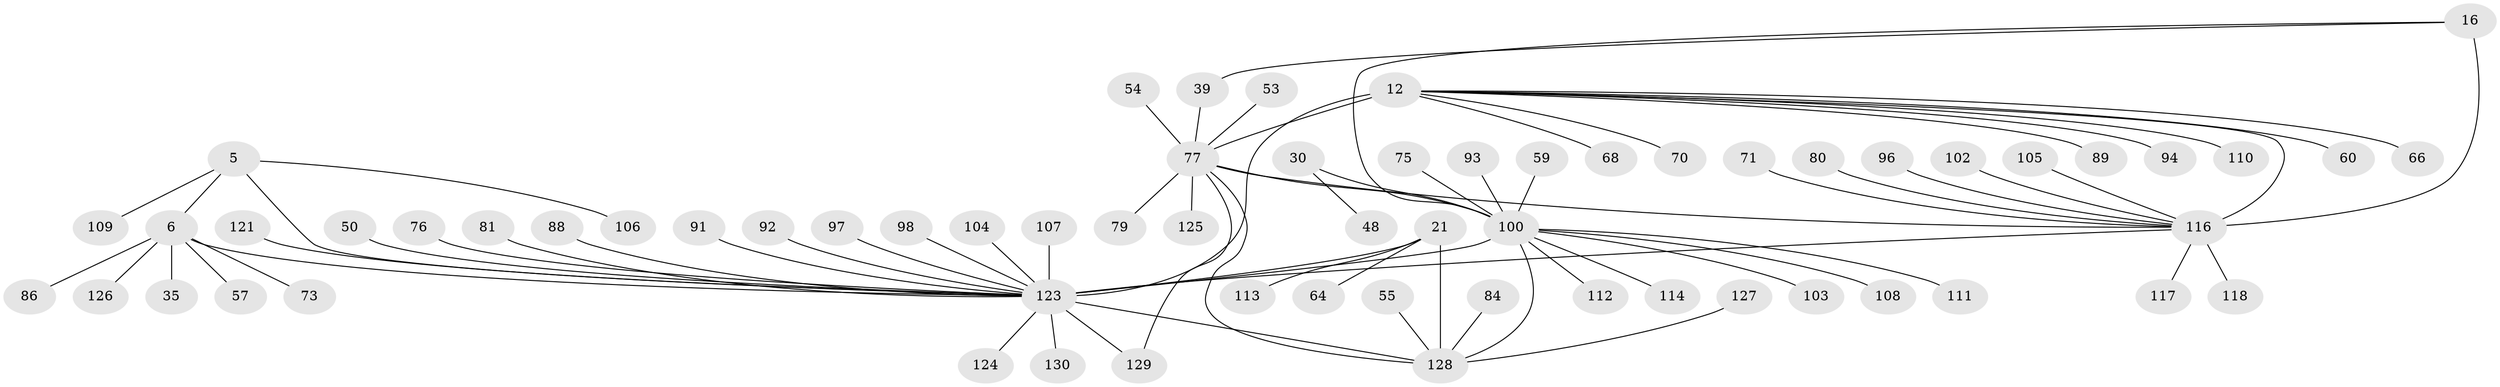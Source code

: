 // original degree distribution, {16: 0.007692307692307693, 7: 0.023076923076923078, 6: 0.03076923076923077, 10: 0.023076923076923078, 9: 0.038461538461538464, 8: 0.06153846153846154, 11: 0.007692307692307693, 12: 0.007692307692307693, 5: 0.023076923076923078, 13: 0.007692307692307693, 14: 0.007692307692307693, 2: 0.15384615384615385, 1: 0.5692307692307692, 3: 0.038461538461538464}
// Generated by graph-tools (version 1.1) at 2025/54/03/09/25 04:54:23]
// undirected, 65 vertices, 74 edges
graph export_dot {
graph [start="1"]
  node [color=gray90,style=filled];
  5 [super="+3"];
  6 [super="+2"];
  12 [super="+11"];
  16 [super="+15"];
  21 [super="+19"];
  30 [super="+29"];
  35;
  39;
  48 [super="+31"];
  50;
  53;
  54;
  55;
  57;
  59;
  60;
  64;
  66;
  68;
  70;
  71;
  73 [super="+37+43"];
  75;
  76;
  77 [super="+10"];
  79;
  80;
  81;
  84 [super="+72"];
  86;
  88;
  89 [super="+36+49"];
  91;
  92;
  93;
  94;
  96 [super="+32+38+56+78+83"];
  97;
  98;
  100 [super="+85+87+95+26"];
  102;
  103;
  104 [super="+99"];
  105;
  106;
  107;
  108;
  109;
  110;
  111;
  112;
  113;
  114;
  116 [super="+90+115"];
  117 [super="+101"];
  118;
  121;
  123 [super="+52+65+46+69+120"];
  124;
  125;
  126;
  127;
  128 [super="+119+23"];
  129;
  130 [super="+122"];
  5 -- 6 [weight=4];
  5 -- 109;
  5 -- 106;
  5 -- 123 [weight=4];
  6 -- 57;
  6 -- 86;
  6 -- 126;
  6 -- 35;
  6 -- 73;
  6 -- 123 [weight=5];
  12 -- 60;
  12 -- 66;
  12 -- 70;
  12 -- 94;
  12 -- 68;
  12 -- 110;
  12 -- 123 [weight=5];
  12 -- 89;
  12 -- 77 [weight=8];
  12 -- 116;
  16 -- 39;
  16 -- 100;
  16 -- 116 [weight=8];
  21 -- 64;
  21 -- 113;
  21 -- 123 [weight=4];
  21 -- 128 [weight=4];
  30 -- 48;
  30 -- 100 [weight=8];
  39 -- 77;
  50 -- 123;
  53 -- 77;
  54 -- 77;
  55 -- 128;
  59 -- 100;
  71 -- 116;
  75 -- 100;
  76 -- 123;
  77 -- 129;
  77 -- 100 [weight=2];
  77 -- 79;
  77 -- 116 [weight=2];
  77 -- 125;
  77 -- 128;
  80 -- 116;
  81 -- 123;
  84 -- 128;
  88 -- 123;
  91 -- 123;
  92 -- 123;
  93 -- 100;
  96 -- 116;
  97 -- 123;
  98 -- 123;
  100 -- 103;
  100 -- 108;
  100 -- 111;
  100 -- 114;
  100 -- 123 [weight=3];
  100 -- 112;
  100 -- 128;
  102 -- 116;
  104 -- 123;
  105 -- 116;
  107 -- 123;
  116 -- 117;
  116 -- 118;
  116 -- 123 [weight=2];
  121 -- 123;
  123 -- 130;
  123 -- 124;
  123 -- 129;
  123 -- 128 [weight=4];
  127 -- 128;
}
